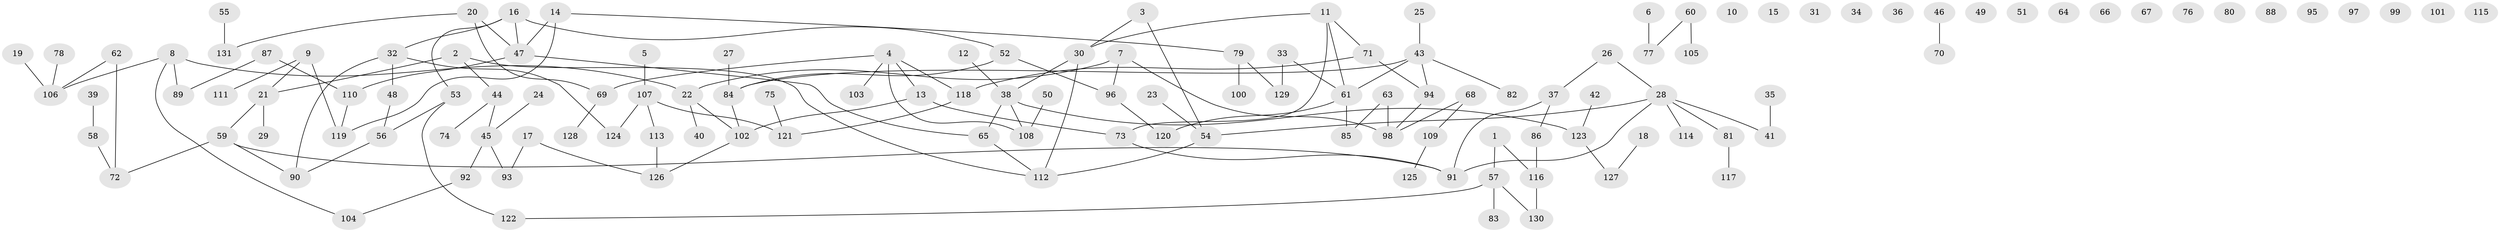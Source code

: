 // Generated by graph-tools (version 1.1) at 2025/25/03/09/25 03:25:20]
// undirected, 131 vertices, 139 edges
graph export_dot {
graph [start="1"]
  node [color=gray90,style=filled];
  1;
  2;
  3;
  4;
  5;
  6;
  7;
  8;
  9;
  10;
  11;
  12;
  13;
  14;
  15;
  16;
  17;
  18;
  19;
  20;
  21;
  22;
  23;
  24;
  25;
  26;
  27;
  28;
  29;
  30;
  31;
  32;
  33;
  34;
  35;
  36;
  37;
  38;
  39;
  40;
  41;
  42;
  43;
  44;
  45;
  46;
  47;
  48;
  49;
  50;
  51;
  52;
  53;
  54;
  55;
  56;
  57;
  58;
  59;
  60;
  61;
  62;
  63;
  64;
  65;
  66;
  67;
  68;
  69;
  70;
  71;
  72;
  73;
  74;
  75;
  76;
  77;
  78;
  79;
  80;
  81;
  82;
  83;
  84;
  85;
  86;
  87;
  88;
  89;
  90;
  91;
  92;
  93;
  94;
  95;
  96;
  97;
  98;
  99;
  100;
  101;
  102;
  103;
  104;
  105;
  106;
  107;
  108;
  109;
  110;
  111;
  112;
  113;
  114;
  115;
  116;
  117;
  118;
  119;
  120;
  121;
  122;
  123;
  124;
  125;
  126;
  127;
  128;
  129;
  130;
  131;
  1 -- 57;
  1 -- 116;
  2 -- 21;
  2 -- 44;
  2 -- 112;
  3 -- 30;
  3 -- 54;
  4 -- 13;
  4 -- 69;
  4 -- 103;
  4 -- 108;
  4 -- 118;
  5 -- 107;
  6 -- 77;
  7 -- 22;
  7 -- 96;
  7 -- 98;
  8 -- 22;
  8 -- 89;
  8 -- 104;
  8 -- 106;
  9 -- 21;
  9 -- 111;
  9 -- 119;
  11 -- 30;
  11 -- 61;
  11 -- 71;
  11 -- 73;
  12 -- 38;
  13 -- 73;
  13 -- 102;
  14 -- 47;
  14 -- 79;
  14 -- 119;
  16 -- 32;
  16 -- 47;
  16 -- 52;
  16 -- 53;
  17 -- 93;
  17 -- 126;
  18 -- 127;
  19 -- 106;
  20 -- 47;
  20 -- 69;
  20 -- 131;
  21 -- 29;
  21 -- 59;
  22 -- 40;
  22 -- 102;
  23 -- 54;
  24 -- 45;
  25 -- 43;
  26 -- 28;
  26 -- 37;
  27 -- 84;
  28 -- 41;
  28 -- 54;
  28 -- 81;
  28 -- 91;
  28 -- 114;
  30 -- 38;
  30 -- 112;
  32 -- 48;
  32 -- 90;
  32 -- 124;
  33 -- 61;
  33 -- 129;
  35 -- 41;
  37 -- 86;
  37 -- 91;
  38 -- 65;
  38 -- 108;
  38 -- 123;
  39 -- 58;
  42 -- 123;
  43 -- 61;
  43 -- 82;
  43 -- 84;
  43 -- 94;
  44 -- 45;
  44 -- 74;
  45 -- 92;
  45 -- 93;
  46 -- 70;
  47 -- 65;
  47 -- 110;
  48 -- 56;
  50 -- 108;
  52 -- 84;
  52 -- 96;
  53 -- 56;
  53 -- 122;
  54 -- 112;
  55 -- 131;
  56 -- 90;
  57 -- 83;
  57 -- 122;
  57 -- 130;
  58 -- 72;
  59 -- 72;
  59 -- 90;
  59 -- 91;
  60 -- 77;
  60 -- 105;
  61 -- 85;
  61 -- 120;
  62 -- 72;
  62 -- 106;
  63 -- 85;
  63 -- 98;
  65 -- 112;
  68 -- 98;
  68 -- 109;
  69 -- 128;
  71 -- 94;
  71 -- 118;
  73 -- 91;
  75 -- 121;
  78 -- 106;
  79 -- 100;
  79 -- 129;
  81 -- 117;
  84 -- 102;
  86 -- 116;
  87 -- 89;
  87 -- 110;
  92 -- 104;
  94 -- 98;
  96 -- 120;
  102 -- 126;
  107 -- 113;
  107 -- 121;
  107 -- 124;
  109 -- 125;
  110 -- 119;
  113 -- 126;
  116 -- 130;
  118 -- 121;
  123 -- 127;
}
